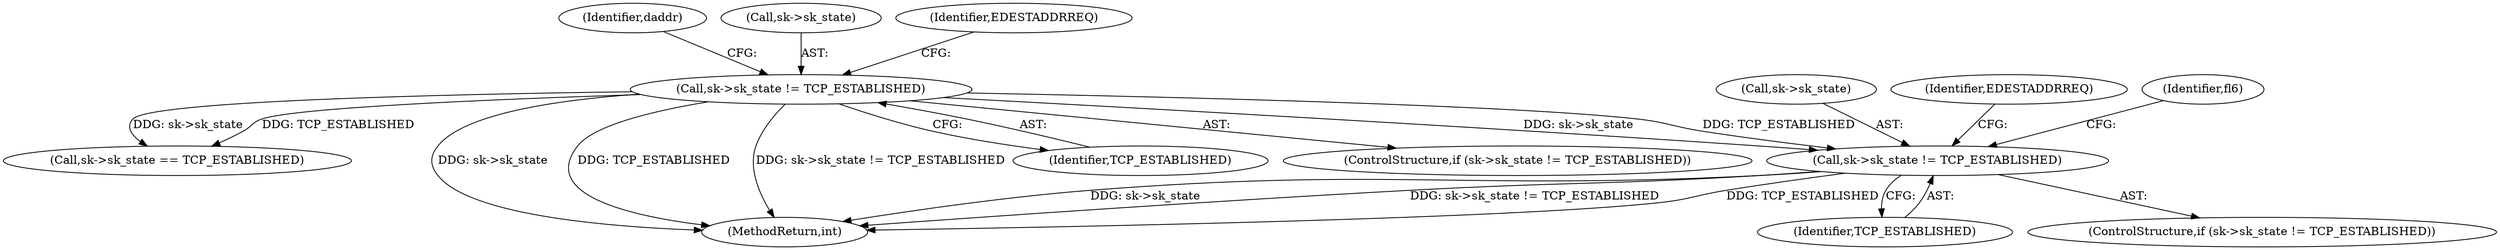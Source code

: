 digraph "0_linux_45f6fad84cc305103b28d73482b344d7f5b76f39_18@pointer" {
"1000498" [label="(Call,sk->sk_state != TCP_ESTABLISHED)"];
"1000250" [label="(Call,sk->sk_state != TCP_ESTABLISHED)"];
"1000259" [label="(Identifier,daddr)"];
"1000498" [label="(Call,sk->sk_state != TCP_ESTABLISHED)"];
"1000251" [label="(Call,sk->sk_state)"];
"1000499" [label="(Call,sk->sk_state)"];
"1000257" [label="(Identifier,EDESTADDRREQ)"];
"1000250" [label="(Call,sk->sk_state != TCP_ESTABLISHED)"];
"1000254" [label="(Identifier,TCP_ESTABLISHED)"];
"1000249" [label="(ControlStructure,if (sk->sk_state != TCP_ESTABLISHED))"];
"1000497" [label="(ControlStructure,if (sk->sk_state != TCP_ESTABLISHED))"];
"1000458" [label="(Call,sk->sk_state == TCP_ESTABLISHED)"];
"1001034" [label="(MethodReturn,int)"];
"1000505" [label="(Identifier,EDESTADDRREQ)"];
"1000508" [label="(Identifier,fl6)"];
"1000502" [label="(Identifier,TCP_ESTABLISHED)"];
"1000498" -> "1000497"  [label="AST: "];
"1000498" -> "1000502"  [label="CFG: "];
"1000499" -> "1000498"  [label="AST: "];
"1000502" -> "1000498"  [label="AST: "];
"1000505" -> "1000498"  [label="CFG: "];
"1000508" -> "1000498"  [label="CFG: "];
"1000498" -> "1001034"  [label="DDG: sk->sk_state != TCP_ESTABLISHED"];
"1000498" -> "1001034"  [label="DDG: TCP_ESTABLISHED"];
"1000498" -> "1001034"  [label="DDG: sk->sk_state"];
"1000250" -> "1000498"  [label="DDG: sk->sk_state"];
"1000250" -> "1000498"  [label="DDG: TCP_ESTABLISHED"];
"1000250" -> "1000249"  [label="AST: "];
"1000250" -> "1000254"  [label="CFG: "];
"1000251" -> "1000250"  [label="AST: "];
"1000254" -> "1000250"  [label="AST: "];
"1000257" -> "1000250"  [label="CFG: "];
"1000259" -> "1000250"  [label="CFG: "];
"1000250" -> "1001034"  [label="DDG: sk->sk_state"];
"1000250" -> "1001034"  [label="DDG: TCP_ESTABLISHED"];
"1000250" -> "1001034"  [label="DDG: sk->sk_state != TCP_ESTABLISHED"];
"1000250" -> "1000458"  [label="DDG: sk->sk_state"];
"1000250" -> "1000458"  [label="DDG: TCP_ESTABLISHED"];
}
